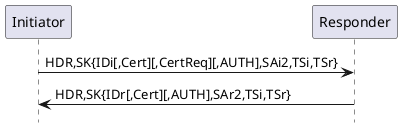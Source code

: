 ' diagram for IKEv2 IKE_AUTH
'
' Mathias Weidner, 2018

@startuml

hide footbox

participant "Initiator" as I
participant "Responder" as R

I -> R: HDR,SK{IDi[,Cert][,CertReq][,AUTH],SAi2,TSi,TSr}
R -> I: HDR,SK{IDr[,Cert][,AUTH],SAr2,TSi,TSr}

@enduml
